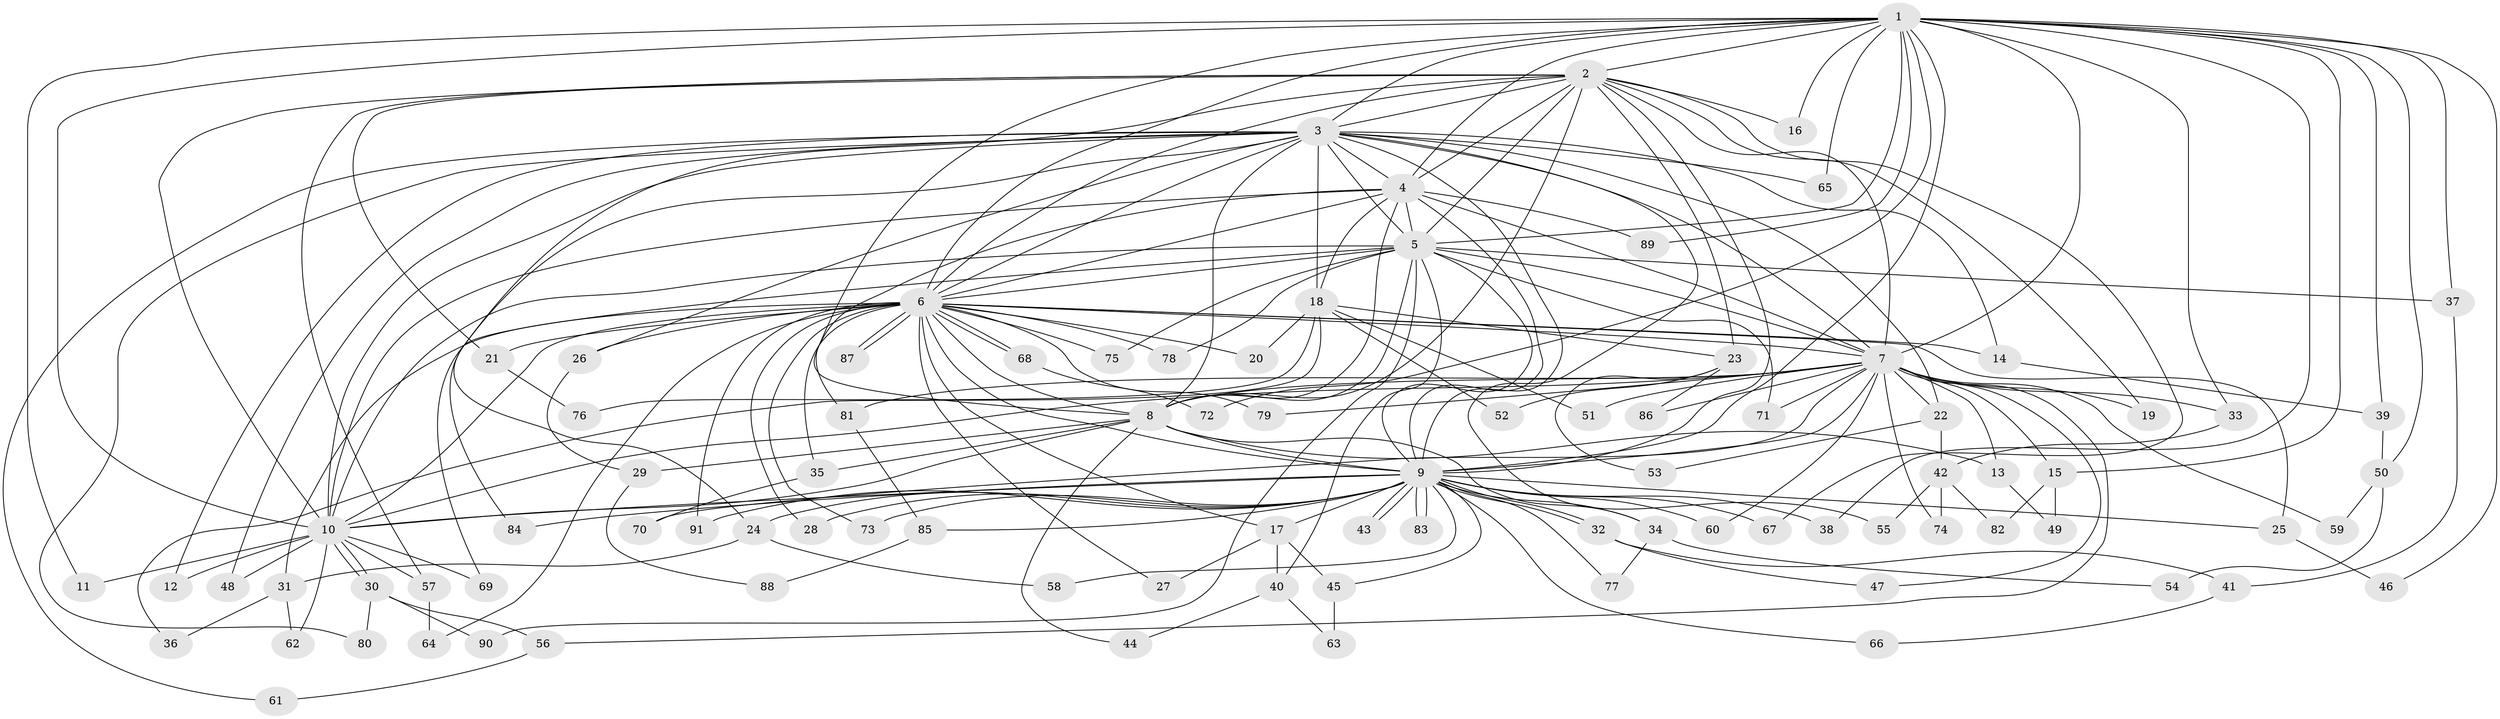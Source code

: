 // Generated by graph-tools (version 1.1) at 2025/10/02/27/25 16:10:59]
// undirected, 91 vertices, 207 edges
graph export_dot {
graph [start="1"]
  node [color=gray90,style=filled];
  1;
  2;
  3;
  4;
  5;
  6;
  7;
  8;
  9;
  10;
  11;
  12;
  13;
  14;
  15;
  16;
  17;
  18;
  19;
  20;
  21;
  22;
  23;
  24;
  25;
  26;
  27;
  28;
  29;
  30;
  31;
  32;
  33;
  34;
  35;
  36;
  37;
  38;
  39;
  40;
  41;
  42;
  43;
  44;
  45;
  46;
  47;
  48;
  49;
  50;
  51;
  52;
  53;
  54;
  55;
  56;
  57;
  58;
  59;
  60;
  61;
  62;
  63;
  64;
  65;
  66;
  67;
  68;
  69;
  70;
  71;
  72;
  73;
  74;
  75;
  76;
  77;
  78;
  79;
  80;
  81;
  82;
  83;
  84;
  85;
  86;
  87;
  88;
  89;
  90;
  91;
  1 -- 2;
  1 -- 3;
  1 -- 4;
  1 -- 5;
  1 -- 6;
  1 -- 7;
  1 -- 8;
  1 -- 9;
  1 -- 10;
  1 -- 11;
  1 -- 15;
  1 -- 16;
  1 -- 33;
  1 -- 37;
  1 -- 38;
  1 -- 39;
  1 -- 46;
  1 -- 50;
  1 -- 65;
  1 -- 72;
  1 -- 89;
  2 -- 3;
  2 -- 4;
  2 -- 5;
  2 -- 6;
  2 -- 7;
  2 -- 8;
  2 -- 9;
  2 -- 10;
  2 -- 16;
  2 -- 19;
  2 -- 21;
  2 -- 23;
  2 -- 24;
  2 -- 57;
  2 -- 67;
  3 -- 4;
  3 -- 5;
  3 -- 6;
  3 -- 7;
  3 -- 8;
  3 -- 9;
  3 -- 10;
  3 -- 12;
  3 -- 14;
  3 -- 18;
  3 -- 22;
  3 -- 26;
  3 -- 48;
  3 -- 55;
  3 -- 61;
  3 -- 65;
  3 -- 80;
  3 -- 84;
  4 -- 5;
  4 -- 6;
  4 -- 7;
  4 -- 8;
  4 -- 9;
  4 -- 10;
  4 -- 18;
  4 -- 81;
  4 -- 89;
  5 -- 6;
  5 -- 7;
  5 -- 8;
  5 -- 9;
  5 -- 10;
  5 -- 37;
  5 -- 40;
  5 -- 69;
  5 -- 71;
  5 -- 75;
  5 -- 78;
  5 -- 90;
  6 -- 7;
  6 -- 8;
  6 -- 9;
  6 -- 10;
  6 -- 14;
  6 -- 17;
  6 -- 20;
  6 -- 21;
  6 -- 25;
  6 -- 26;
  6 -- 27;
  6 -- 28;
  6 -- 31;
  6 -- 35;
  6 -- 64;
  6 -- 68;
  6 -- 68;
  6 -- 73;
  6 -- 75;
  6 -- 78;
  6 -- 79;
  6 -- 87;
  6 -- 87;
  6 -- 91;
  7 -- 8;
  7 -- 9;
  7 -- 10;
  7 -- 13;
  7 -- 15;
  7 -- 19;
  7 -- 22;
  7 -- 33;
  7 -- 47;
  7 -- 51;
  7 -- 56;
  7 -- 59;
  7 -- 60;
  7 -- 70;
  7 -- 71;
  7 -- 74;
  7 -- 79;
  7 -- 81;
  7 -- 86;
  8 -- 9;
  8 -- 10;
  8 -- 13;
  8 -- 29;
  8 -- 34;
  8 -- 35;
  8 -- 44;
  9 -- 10;
  9 -- 17;
  9 -- 24;
  9 -- 25;
  9 -- 28;
  9 -- 32;
  9 -- 32;
  9 -- 34;
  9 -- 38;
  9 -- 43;
  9 -- 43;
  9 -- 45;
  9 -- 58;
  9 -- 60;
  9 -- 66;
  9 -- 67;
  9 -- 73;
  9 -- 77;
  9 -- 83;
  9 -- 83;
  9 -- 84;
  9 -- 85;
  9 -- 91;
  10 -- 11;
  10 -- 12;
  10 -- 30;
  10 -- 30;
  10 -- 48;
  10 -- 57;
  10 -- 62;
  10 -- 69;
  13 -- 49;
  14 -- 39;
  15 -- 49;
  15 -- 82;
  17 -- 27;
  17 -- 40;
  17 -- 45;
  18 -- 20;
  18 -- 23;
  18 -- 36;
  18 -- 51;
  18 -- 52;
  18 -- 76;
  21 -- 76;
  22 -- 42;
  22 -- 53;
  23 -- 52;
  23 -- 53;
  23 -- 86;
  24 -- 31;
  24 -- 58;
  25 -- 46;
  26 -- 29;
  29 -- 88;
  30 -- 56;
  30 -- 80;
  30 -- 90;
  31 -- 36;
  31 -- 62;
  32 -- 41;
  32 -- 47;
  33 -- 42;
  34 -- 54;
  34 -- 77;
  35 -- 70;
  37 -- 41;
  39 -- 50;
  40 -- 44;
  40 -- 63;
  41 -- 66;
  42 -- 55;
  42 -- 74;
  42 -- 82;
  45 -- 63;
  50 -- 54;
  50 -- 59;
  56 -- 61;
  57 -- 64;
  68 -- 72;
  81 -- 85;
  85 -- 88;
}
